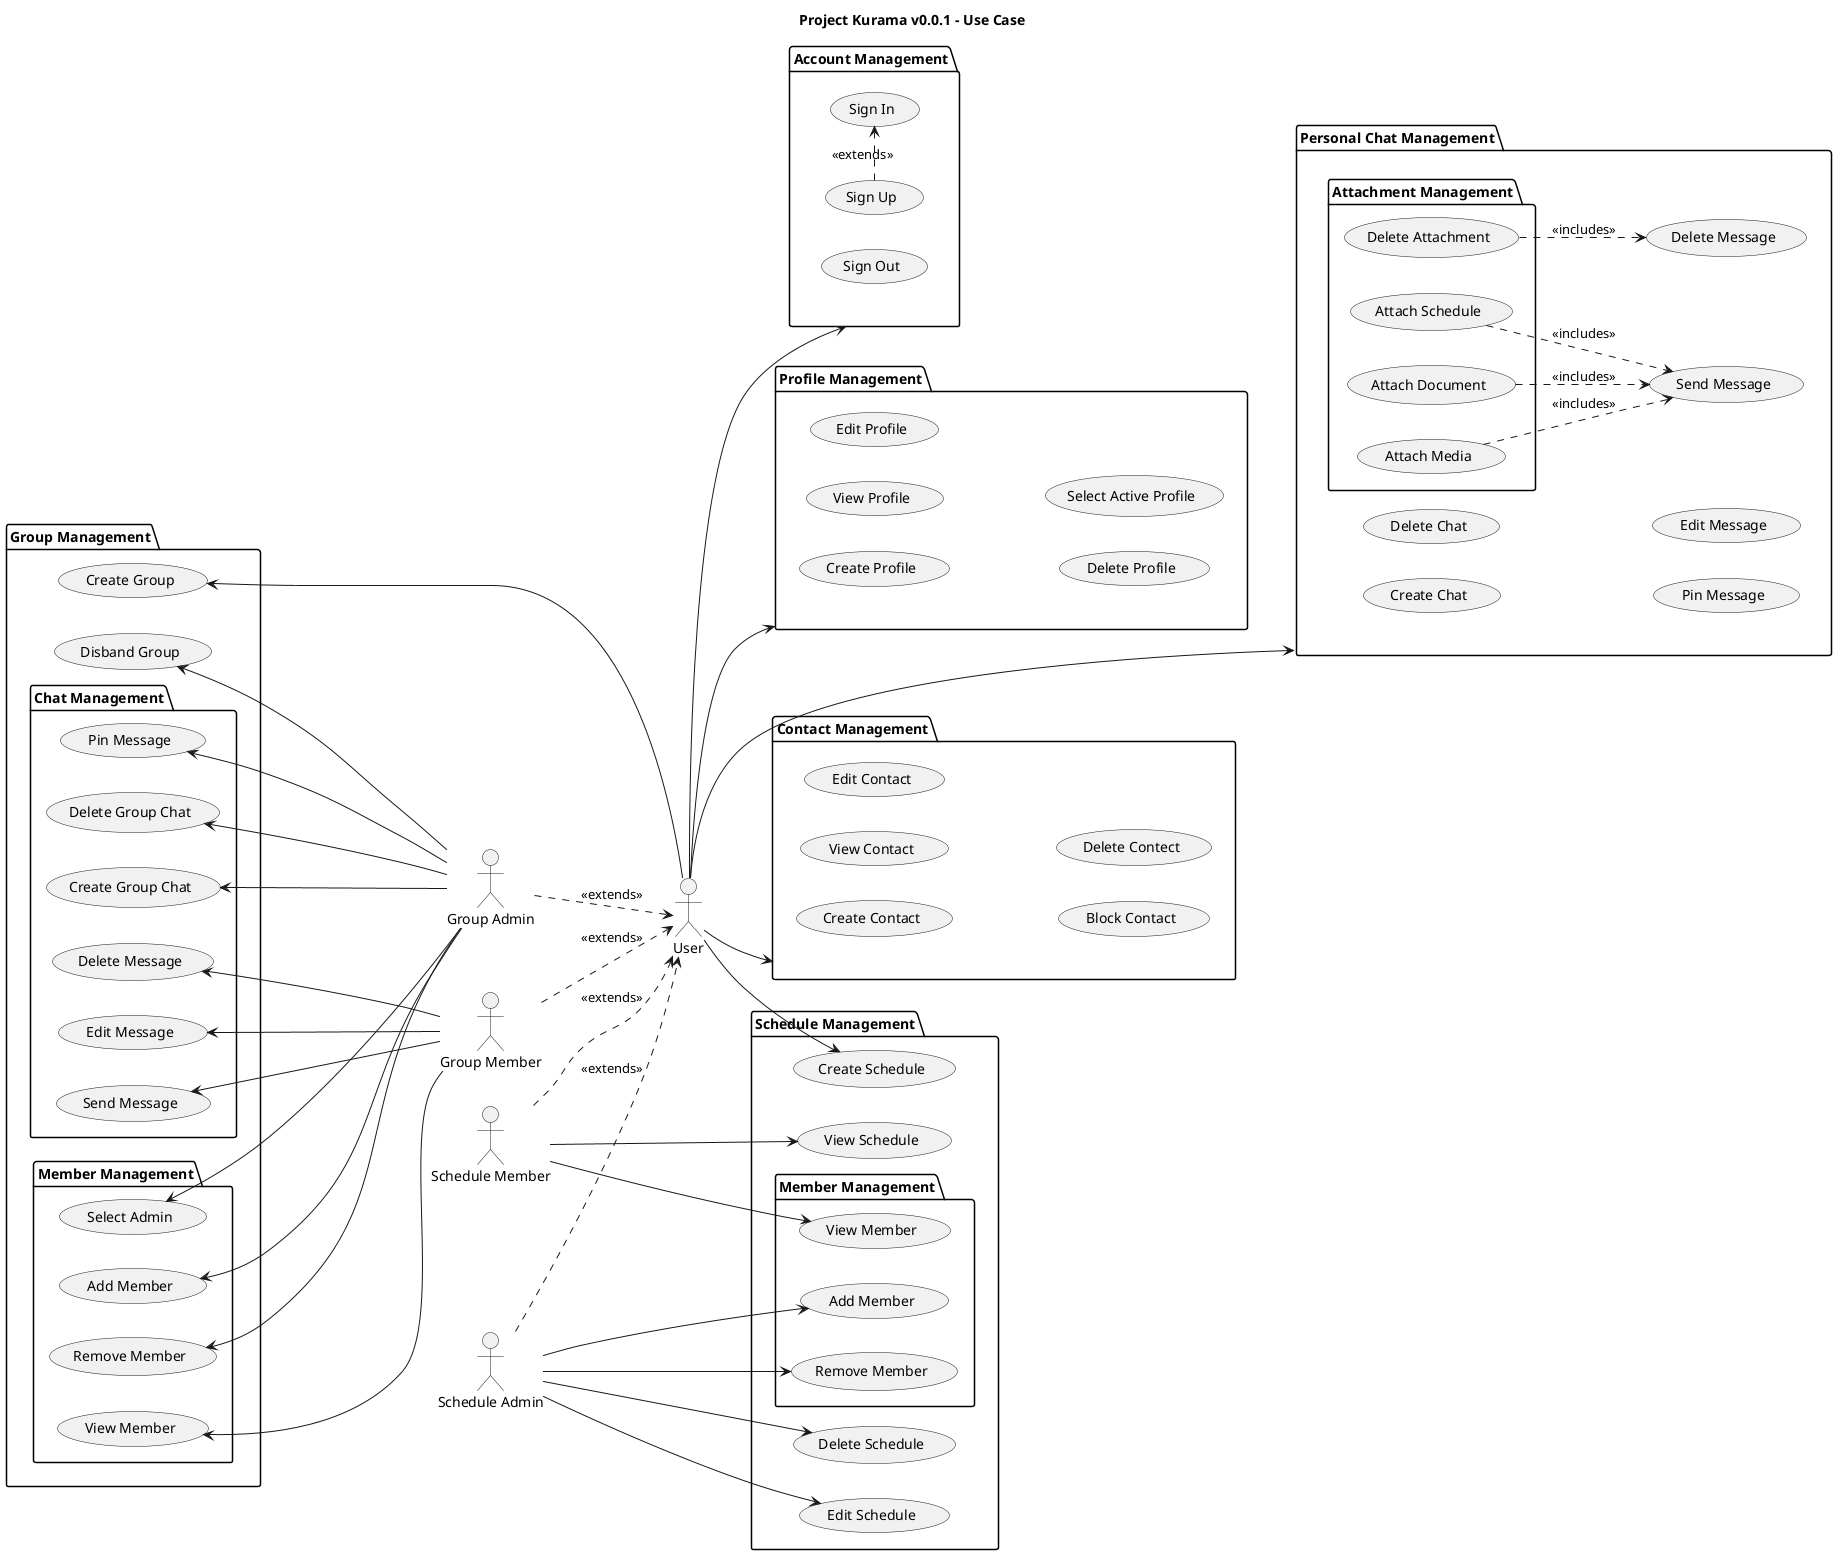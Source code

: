 @startuml entity

left to right direction
title "Project Kurama v0.0.1 - Use Case"

actor "User" as user
actor "Group Admin" as groupAdmin
actor "Group Member" as groupMember
actor "Schedule Member" as scheduleMember
actor "Schedule Admin" as scheduleAdmin

package "Account Management" as accountManagement {
    usecase "Sign Up" as signUp
    usecase "Sign In" as signIn
    usecase "Sign Out" as signOut
}

package "Profile Management" as profileManagement {
    usecase "Create Profile" as createProfile
    usecase "View Profile" as readProfile
    usecase "Edit Profile" as editProfile
    usecase "Delete Profile" as deleteProfile
    usecase "Select Active Profile" as selectActiveProfile
}

package "Contact Management" as contactManagement {
    usecase "Create Contact" as createContact
    usecase "View Contact" as viewContact
    usecase "Edit Contact" as editContact
    usecase "Block Contact" as blockContact
    usecase "Delete Contect" as deleteContact
}

package "Group Management" as groupManagement {
    usecase "Create Group" as createGroup
    usecase "Disband Group" as disbandGroup

    package "Member Management" as memberManagement {
        usecase "Add Member" as addGroupMember
        usecase "View Member" as viewGroupMember
        usecase "Remove Member" as removeGroupMember
        usecase "Select Admin" as selectGroupAdmin
    }

    package "Chat Management" as groupChatManagement {
        usecase "Create Group Chat" as createGroupChat
        usecase "Delete Group Chat" as deleteGroupChat

        usecase "Send Message" as sendGroupMessage
        usecase "Pin Message" as pinGroupMessage
        usecase "Edit Message" as editGroupMessage
        usecase "Delete Message" as deleteGroupMessage
    }
}

package "Personal Chat Management" as personalChatMangement {
    usecase "Create Chat" as createChat
    usecase "Delete Chat" as deleteChat

    usecase "Send Message" as sendMessage
    usecase "Pin Message" as pinMessage
    usecase "Edit Message" as editMessage
    usecase "Delete Message" as deleteMessage
    
    package "Attachment Management" as attachmentManagement {
        usecase "Attach Media" as attachMedia
        usecase "Attach Document" as attachDocument
        usecase "Attach Schedule" as attachSchedule
        usecase "Delete Attachment" as deleteAttachment
    }
}

package "Schedule Management" as scheduleManagement { 
    usecase "Create Schedule" as createSchedule
    usecase "View Schedule" as viewSchedule
    usecase "Edit Schedule" as editSchedule
    usecase "Delete Schedule" as deleteSchedule

    package "Member Management" as scheduleMemberManagement {
        usecase "Add Member" as addScheduleMember
        usecase "View Member" as viewSchduleMember
        usecase "Remove Member" as removeScheduleMember
    }
}

groupAdmin ..> user : <<extends>>
groupMember ..> user : <<extends>>
scheduleAdmin ..> user : <<extends>>
scheduleMember ..> user : <<extends>>

' Account Managemenet
user -down-> accountManagement
signUp .> signIn : <<extends>>

' Profile Management
user -down-> profileManagement

' Contact Management
user -down-> contactManagement

' Group Management
user -down-> createGroup
groupAdmin --up--> disbandGroup
groupAdmin --up--> removeGroupMember
groupAdmin --up--> addGroupMember
groupAdmin --up--> selectGroupAdmin
groupAdmin --up--> createGroupChat
groupAdmin --up--> deleteGroupChat
groupAdmin --up--> pinGroupMessage
groupMember --up--> viewGroupMember
groupMember --up--> sendGroupMessage
groupMember --up--> editGroupMessage
groupMember --up--> deleteGroupMessage

' Personal Chat Management
user --> personalChatMangement
attachMedia ..> sendMessage : <<includes>>
attachDocument ..> sendMessage : <<includes>>
attachSchedule ..> sendMessage : <<includes>>
deleteAttachment ..> deleteMessage : <<includes>>

' Schedule Management
user -down-> createSchedule
scheduleAdmin --> editSchedule
scheduleAdmin --> deleteSchedule
scheduleAdmin --> addScheduleMember
scheduleAdmin --> removeScheduleMember
scheduleMember --> viewSchedule
scheduleMember --> viewSchduleMember

@enduml